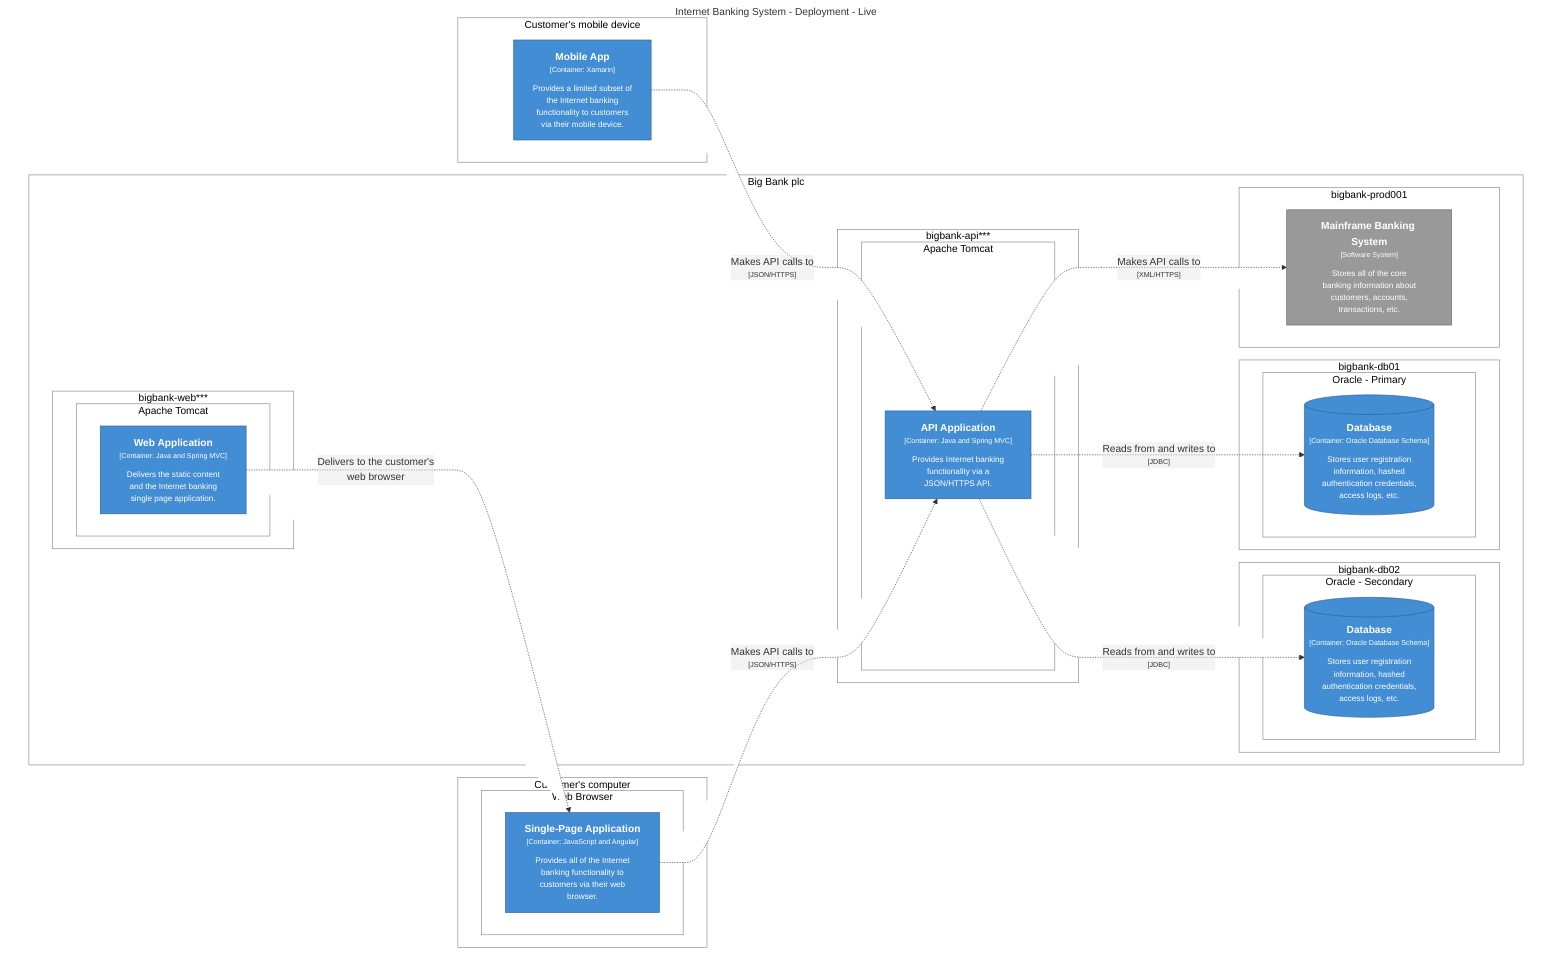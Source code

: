 graph TB
  linkStyle default fill:#ffffff

  subgraph diagram ["Internet Banking System - Deployment - Live"]
    style diagram fill:#ffffff,stroke:#ffffff

    subgraph 67 [Customer's mobile device]
      style 67 fill:#ffffff,stroke:#888888,color:#000000

      68["<div style='font-weight: bold'>Mobile App</div><div style='font-size: 70%; margin-top: 0px'>[Container: Xamarin]</div><div style='font-size: 80%; margin-top:10px'>Provides a limited subset of<br />the Internet banking<br />functionality to customers<br />via their mobile device.</div>"]
      style 68 fill:#438dd5,stroke:#2e6295,color:#ffffff
    end

    subgraph 69 [Customer's computer]
      style 69 fill:#ffffff,stroke:#888888,color:#000000

      subgraph 70 [Web Browser]
        style 70 fill:#ffffff,stroke:#888888,color:#000000

        71["<div style='font-weight: bold'>Single-Page Application</div><div style='font-size: 70%; margin-top: 0px'>[Container: JavaScript and Angular]</div><div style='font-size: 80%; margin-top:10px'>Provides all of the Internet<br />banking functionality to<br />customers via their web<br />browser.</div>"]
        style 71 fill:#438dd5,stroke:#2e6295,color:#ffffff
      end

    end

    subgraph 72 [Big Bank plc]
      style 72 fill:#ffffff,stroke:#888888,color:#000000

      subgraph 73 [bigbank-prod001]
        style 73 fill:#ffffff,stroke:#888888,color:#000000

        74["<div style='font-weight: bold'>Mainframe Banking System</div><div style='font-size: 70%; margin-top: 0px'>[Software System]</div><div style='font-size: 80%; margin-top:10px'>Stores all of the core<br />banking information about<br />customers, accounts,<br />transactions, etc.</div>"]
        style 74 fill:#999999,stroke:#6b6b6b,color:#ffffff
      end

      subgraph 75 [bigbank-web***]
        style 75 fill:#ffffff,stroke:#888888,color:#000000

        subgraph 76 [Apache Tomcat]
          style 76 fill:#ffffff,stroke:#888888,color:#000000

          77["<div style='font-weight: bold'>Web Application</div><div style='font-size: 70%; margin-top: 0px'>[Container: Java and Spring MVC]</div><div style='font-size: 80%; margin-top:10px'>Delivers the static content<br />and the Internet banking<br />single page application.</div>"]
          style 77 fill:#438dd5,stroke:#2e6295,color:#ffffff
        end

      end

      subgraph 79 [bigbank-api***]
        style 79 fill:#ffffff,stroke:#888888,color:#000000

        subgraph 80 [Apache Tomcat]
          style 80 fill:#ffffff,stroke:#888888,color:#000000

          81["<div style='font-weight: bold'>API Application</div><div style='font-size: 70%; margin-top: 0px'>[Container: Java and Spring MVC]</div><div style='font-size: 80%; margin-top:10px'>Provides Internet banking<br />functionality via a<br />JSON/HTTPS API.</div>"]
          style 81 fill:#438dd5,stroke:#2e6295,color:#ffffff
        end

      end

      subgraph 85 [bigbank-db01]
        style 85 fill:#ffffff,stroke:#888888,color:#000000

        subgraph 86 [Oracle - Primary]
          style 86 fill:#ffffff,stroke:#888888,color:#000000

          87[("<div style='font-weight: bold'>Database</div><div style='font-size: 70%; margin-top: 0px'>[Container: Oracle Database Schema]</div><div style='font-size: 80%; margin-top:10px'>Stores user registration<br />information, hashed<br />authentication credentials,<br />access logs, etc.</div>")]
          style 87 fill:#438dd5,stroke:#2e6295,color:#ffffff
        end

      end

      subgraph 89 [bigbank-db02]
        style 89 fill:#ffffff,stroke:#888888,color:#000000

        subgraph 90 [Oracle - Secondary]
          style 90 fill:#ffffff,stroke:#888888,color:#000000

          91[("<div style='font-weight: bold'>Database</div><div style='font-size: 70%; margin-top: 0px'>[Container: Oracle Database Schema]</div><div style='font-size: 80%; margin-top:10px'>Stores user registration<br />information, hashed<br />authentication credentials,<br />access logs, etc.</div>")]
          style 91 fill:#438dd5,stroke:#2e6295,color:#ffffff
        end

      end

    end

    77-. "<div>Delivers to the customer's<br />web browser</div><div style='font-size: 70%'></div>" .->71
    68-. "<div>Makes API calls to</div><div style='font-size: 70%'>[JSON/HTTPS]</div>" .->81
    71-. "<div>Makes API calls to</div><div style='font-size: 70%'>[JSON/HTTPS]</div>" .->81
    81-. "<div>Makes API calls to</div><div style='font-size: 70%'>[XML/HTTPS]</div>" .->74
    81-. "<div>Reads from and writes to</div><div style='font-size: 70%'>[JDBC]</div>" .->87
    81-. "<div>Reads from and writes to</div><div style='font-size: 70%'>[JDBC]</div>" .->91
  end